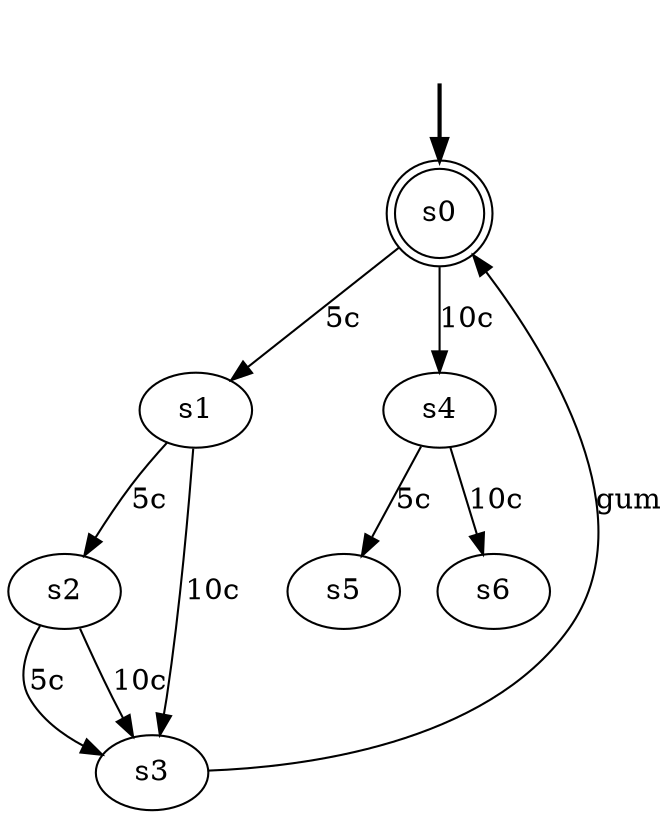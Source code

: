digraph{
    fake [style=invisible]
    s0 [root=true, shape=doublecircle]

    fake -> s0 [style=bold]

    s1
    s2
    s3
    s4
    s5
    s6

    s0 -> s1 [label="5c"]
    s0 -> s4 [label="10c"]
    s1 -> s2 [label="5c"]
    s1 -> s3 [label="10c"]
    s2 -> s3 [label="5c"]
    s2 -> s3 [label="10c"]
    s3 -> s0 [label="gum"]
    s4 -> s5 [label="5c"]
    s4 -> s6 [label="10c"]
}